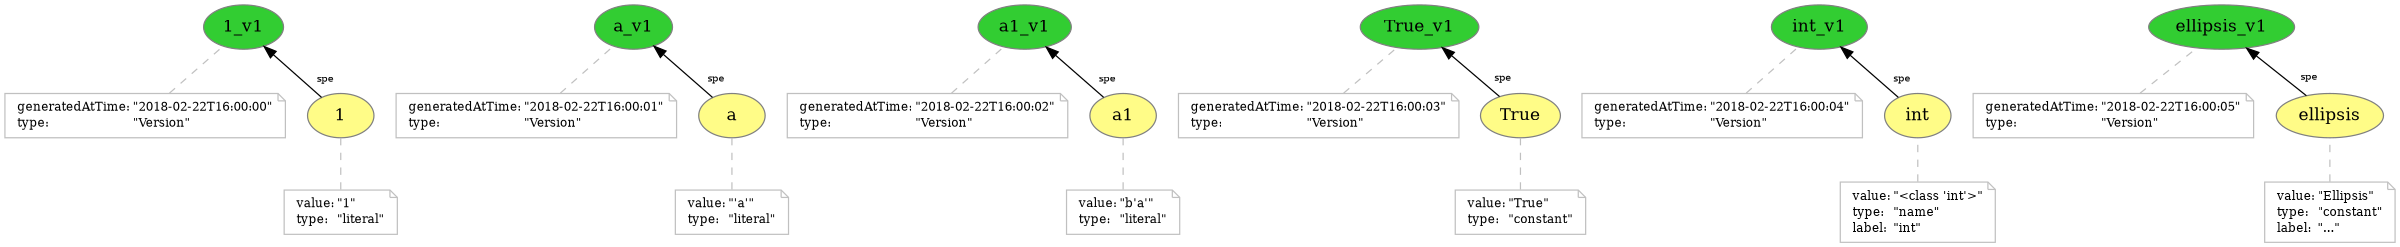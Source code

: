digraph "PROV" { size="16,12"; rankdir="BT";
"http://example.org/1" [fillcolor="#FFFC87",color="#808080",style="filled",label="1",URL="http://example.org/1"]
"-attrs0" [color="gray",shape="note",fontsize="10",fontcolor="black",label=<<TABLE cellpadding="0" border="0">
	<TR>
	    <TD align="left">value:</TD>
	    <TD align="left">&quot;1&quot;</TD>
	</TR>
	<TR>
	    <TD align="left">type:</TD>
	    <TD align="left">&quot;literal&quot;</TD>
	</TR>
</TABLE>>]
"-attrs0" -> "http://example.org/1" [color="gray",style="dashed",arrowhead="none"]
"http://example.org/1_v1" [fillcolor="#32CD32",color="#808080",style="filled",label="1_v1",URL="http://example.org/1_v1"]
"-attrs1" [color="gray",shape="note",fontsize="10",fontcolor="black",label=<<TABLE cellpadding="0" border="0">
	<TR>
	    <TD align="left">generatedAtTime:</TD>
	    <TD align="left">&quot;2018-02-22T16:00:00&quot;</TD>
	</TR>
	<TR>
	    <TD align="left">type:</TD>
	    <TD align="left">&quot;Version&quot;</TD>
	</TR>
</TABLE>>]
"-attrs1" -> "http://example.org/1_v1" [color="gray",style="dashed",arrowhead="none"]
"http://example.org/1" -> "http://example.org/1_v1" [labelfontsize="8",labeldistance="1.5",labelangle="60.0",rotation="20",taillabel="spe"]
"http://example.org/a" [fillcolor="#FFFC87",color="#808080",style="filled",label="a",URL="http://example.org/a"]
"-attrs2" [color="gray",shape="note",fontsize="10",fontcolor="black",label=<<TABLE cellpadding="0" border="0">
	<TR>
	    <TD align="left">value:</TD>
	    <TD align="left">&quot;&#x27;a&#x27;&quot;</TD>
	</TR>
	<TR>
	    <TD align="left">type:</TD>
	    <TD align="left">&quot;literal&quot;</TD>
	</TR>
</TABLE>>]
"-attrs2" -> "http://example.org/a" [color="gray",style="dashed",arrowhead="none"]
"http://example.org/a_v1" [fillcolor="#32CD32",color="#808080",style="filled",label="a_v1",URL="http://example.org/a_v1"]
"-attrs3" [color="gray",shape="note",fontsize="10",fontcolor="black",label=<<TABLE cellpadding="0" border="0">
	<TR>
	    <TD align="left">generatedAtTime:</TD>
	    <TD align="left">&quot;2018-02-22T16:00:01&quot;</TD>
	</TR>
	<TR>
	    <TD align="left">type:</TD>
	    <TD align="left">&quot;Version&quot;</TD>
	</TR>
</TABLE>>]
"-attrs3" -> "http://example.org/a_v1" [color="gray",style="dashed",arrowhead="none"]
"http://example.org/a" -> "http://example.org/a_v1" [labelfontsize="8",labeldistance="1.5",labelangle="60.0",rotation="20",taillabel="spe"]
"http://example.org/a1" [fillcolor="#FFFC87",color="#808080",style="filled",label="a1",URL="http://example.org/a1"]
"-attrs4" [color="gray",shape="note",fontsize="10",fontcolor="black",label=<<TABLE cellpadding="0" border="0">
	<TR>
	    <TD align="left">value:</TD>
	    <TD align="left">&quot;b&#x27;a&#x27;&quot;</TD>
	</TR>
	<TR>
	    <TD align="left">type:</TD>
	    <TD align="left">&quot;literal&quot;</TD>
	</TR>
</TABLE>>]
"-attrs4" -> "http://example.org/a1" [color="gray",style="dashed",arrowhead="none"]
"http://example.org/a1_v1" [fillcolor="#32CD32",color="#808080",style="filled",label="a1_v1",URL="http://example.org/a1_v1"]
"-attrs5" [color="gray",shape="note",fontsize="10",fontcolor="black",label=<<TABLE cellpadding="0" border="0">
	<TR>
	    <TD align="left">generatedAtTime:</TD>
	    <TD align="left">&quot;2018-02-22T16:00:02&quot;</TD>
	</TR>
	<TR>
	    <TD align="left">type:</TD>
	    <TD align="left">&quot;Version&quot;</TD>
	</TR>
</TABLE>>]
"-attrs5" -> "http://example.org/a1_v1" [color="gray",style="dashed",arrowhead="none"]
"http://example.org/a1" -> "http://example.org/a1_v1" [labelfontsize="8",labeldistance="1.5",labelangle="60.0",rotation="20",taillabel="spe"]
"http://example.org/True" [fillcolor="#FFFC87",color="#808080",style="filled",label="True",URL="http://example.org/True"]
"-attrs6" [color="gray",shape="note",fontsize="10",fontcolor="black",label=<<TABLE cellpadding="0" border="0">
	<TR>
	    <TD align="left">value:</TD>
	    <TD align="left">&quot;True&quot;</TD>
	</TR>
	<TR>
	    <TD align="left">type:</TD>
	    <TD align="left">&quot;constant&quot;</TD>
	</TR>
</TABLE>>]
"-attrs6" -> "http://example.org/True" [color="gray",style="dashed",arrowhead="none"]
"http://example.org/True_v1" [fillcolor="#32CD32",color="#808080",style="filled",label="True_v1",URL="http://example.org/True_v1"]
"-attrs7" [color="gray",shape="note",fontsize="10",fontcolor="black",label=<<TABLE cellpadding="0" border="0">
	<TR>
	    <TD align="left">generatedAtTime:</TD>
	    <TD align="left">&quot;2018-02-22T16:00:03&quot;</TD>
	</TR>
	<TR>
	    <TD align="left">type:</TD>
	    <TD align="left">&quot;Version&quot;</TD>
	</TR>
</TABLE>>]
"-attrs7" -> "http://example.org/True_v1" [color="gray",style="dashed",arrowhead="none"]
"http://example.org/True" -> "http://example.org/True_v1" [labelfontsize="8",labeldistance="1.5",labelangle="60.0",rotation="20",taillabel="spe"]
"http://example.org/int" [fillcolor="#FFFC87",color="#808080",style="filled",label="int",URL="http://example.org/int"]
"-attrs8" [color="gray",shape="note",fontsize="10",fontcolor="black",label=<<TABLE cellpadding="0" border="0">
	<TR>
	    <TD align="left">value:</TD>
	    <TD align="left">&quot;&lt;class &#x27;int&#x27;&gt;&quot;</TD>
	</TR>
	<TR>
	    <TD align="left">type:</TD>
	    <TD align="left">&quot;name&quot;</TD>
	</TR>
	<TR>
	    <TD align="left">label:</TD>
	    <TD align="left">&quot;int&quot;</TD>
	</TR>
</TABLE>>]
"-attrs8" -> "http://example.org/int" [color="gray",style="dashed",arrowhead="none"]
"http://example.org/int_v1" [fillcolor="#32CD32",color="#808080",style="filled",label="int_v1",URL="http://example.org/int_v1"]
"-attrs9" [color="gray",shape="note",fontsize="10",fontcolor="black",label=<<TABLE cellpadding="0" border="0">
	<TR>
	    <TD align="left">generatedAtTime:</TD>
	    <TD align="left">&quot;2018-02-22T16:00:04&quot;</TD>
	</TR>
	<TR>
	    <TD align="left">type:</TD>
	    <TD align="left">&quot;Version&quot;</TD>
	</TR>
</TABLE>>]
"-attrs9" -> "http://example.org/int_v1" [color="gray",style="dashed",arrowhead="none"]
"http://example.org/int" -> "http://example.org/int_v1" [labelfontsize="8",labeldistance="1.5",labelangle="60.0",rotation="20",taillabel="spe"]
"http://example.org/ellipsis" [fillcolor="#FFFC87",color="#808080",style="filled",label="ellipsis",URL="http://example.org/ellipsis"]
"-attrs10" [color="gray",shape="note",fontsize="10",fontcolor="black",label=<<TABLE cellpadding="0" border="0">
	<TR>
	    <TD align="left">value:</TD>
	    <TD align="left">&quot;Ellipsis&quot;</TD>
	</TR>
	<TR>
	    <TD align="left">type:</TD>
	    <TD align="left">&quot;constant&quot;</TD>
	</TR>
	<TR>
	    <TD align="left">label:</TD>
	    <TD align="left">&quot;...&quot;</TD>
	</TR>
</TABLE>>]
"-attrs10" -> "http://example.org/ellipsis" [color="gray",style="dashed",arrowhead="none"]
"http://example.org/ellipsis_v1" [fillcolor="#32CD32",color="#808080",style="filled",label="ellipsis_v1",URL="http://example.org/ellipsis_v1"]
"-attrs11" [color="gray",shape="note",fontsize="10",fontcolor="black",label=<<TABLE cellpadding="0" border="0">
	<TR>
	    <TD align="left">generatedAtTime:</TD>
	    <TD align="left">&quot;2018-02-22T16:00:05&quot;</TD>
	</TR>
	<TR>
	    <TD align="left">type:</TD>
	    <TD align="left">&quot;Version&quot;</TD>
	</TR>
</TABLE>>]
"-attrs11" -> "http://example.org/ellipsis_v1" [color="gray",style="dashed",arrowhead="none"]
"http://example.org/ellipsis" -> "http://example.org/ellipsis_v1" [labelfontsize="8",labeldistance="1.5",labelangle="60.0",rotation="20",taillabel="spe"]
}